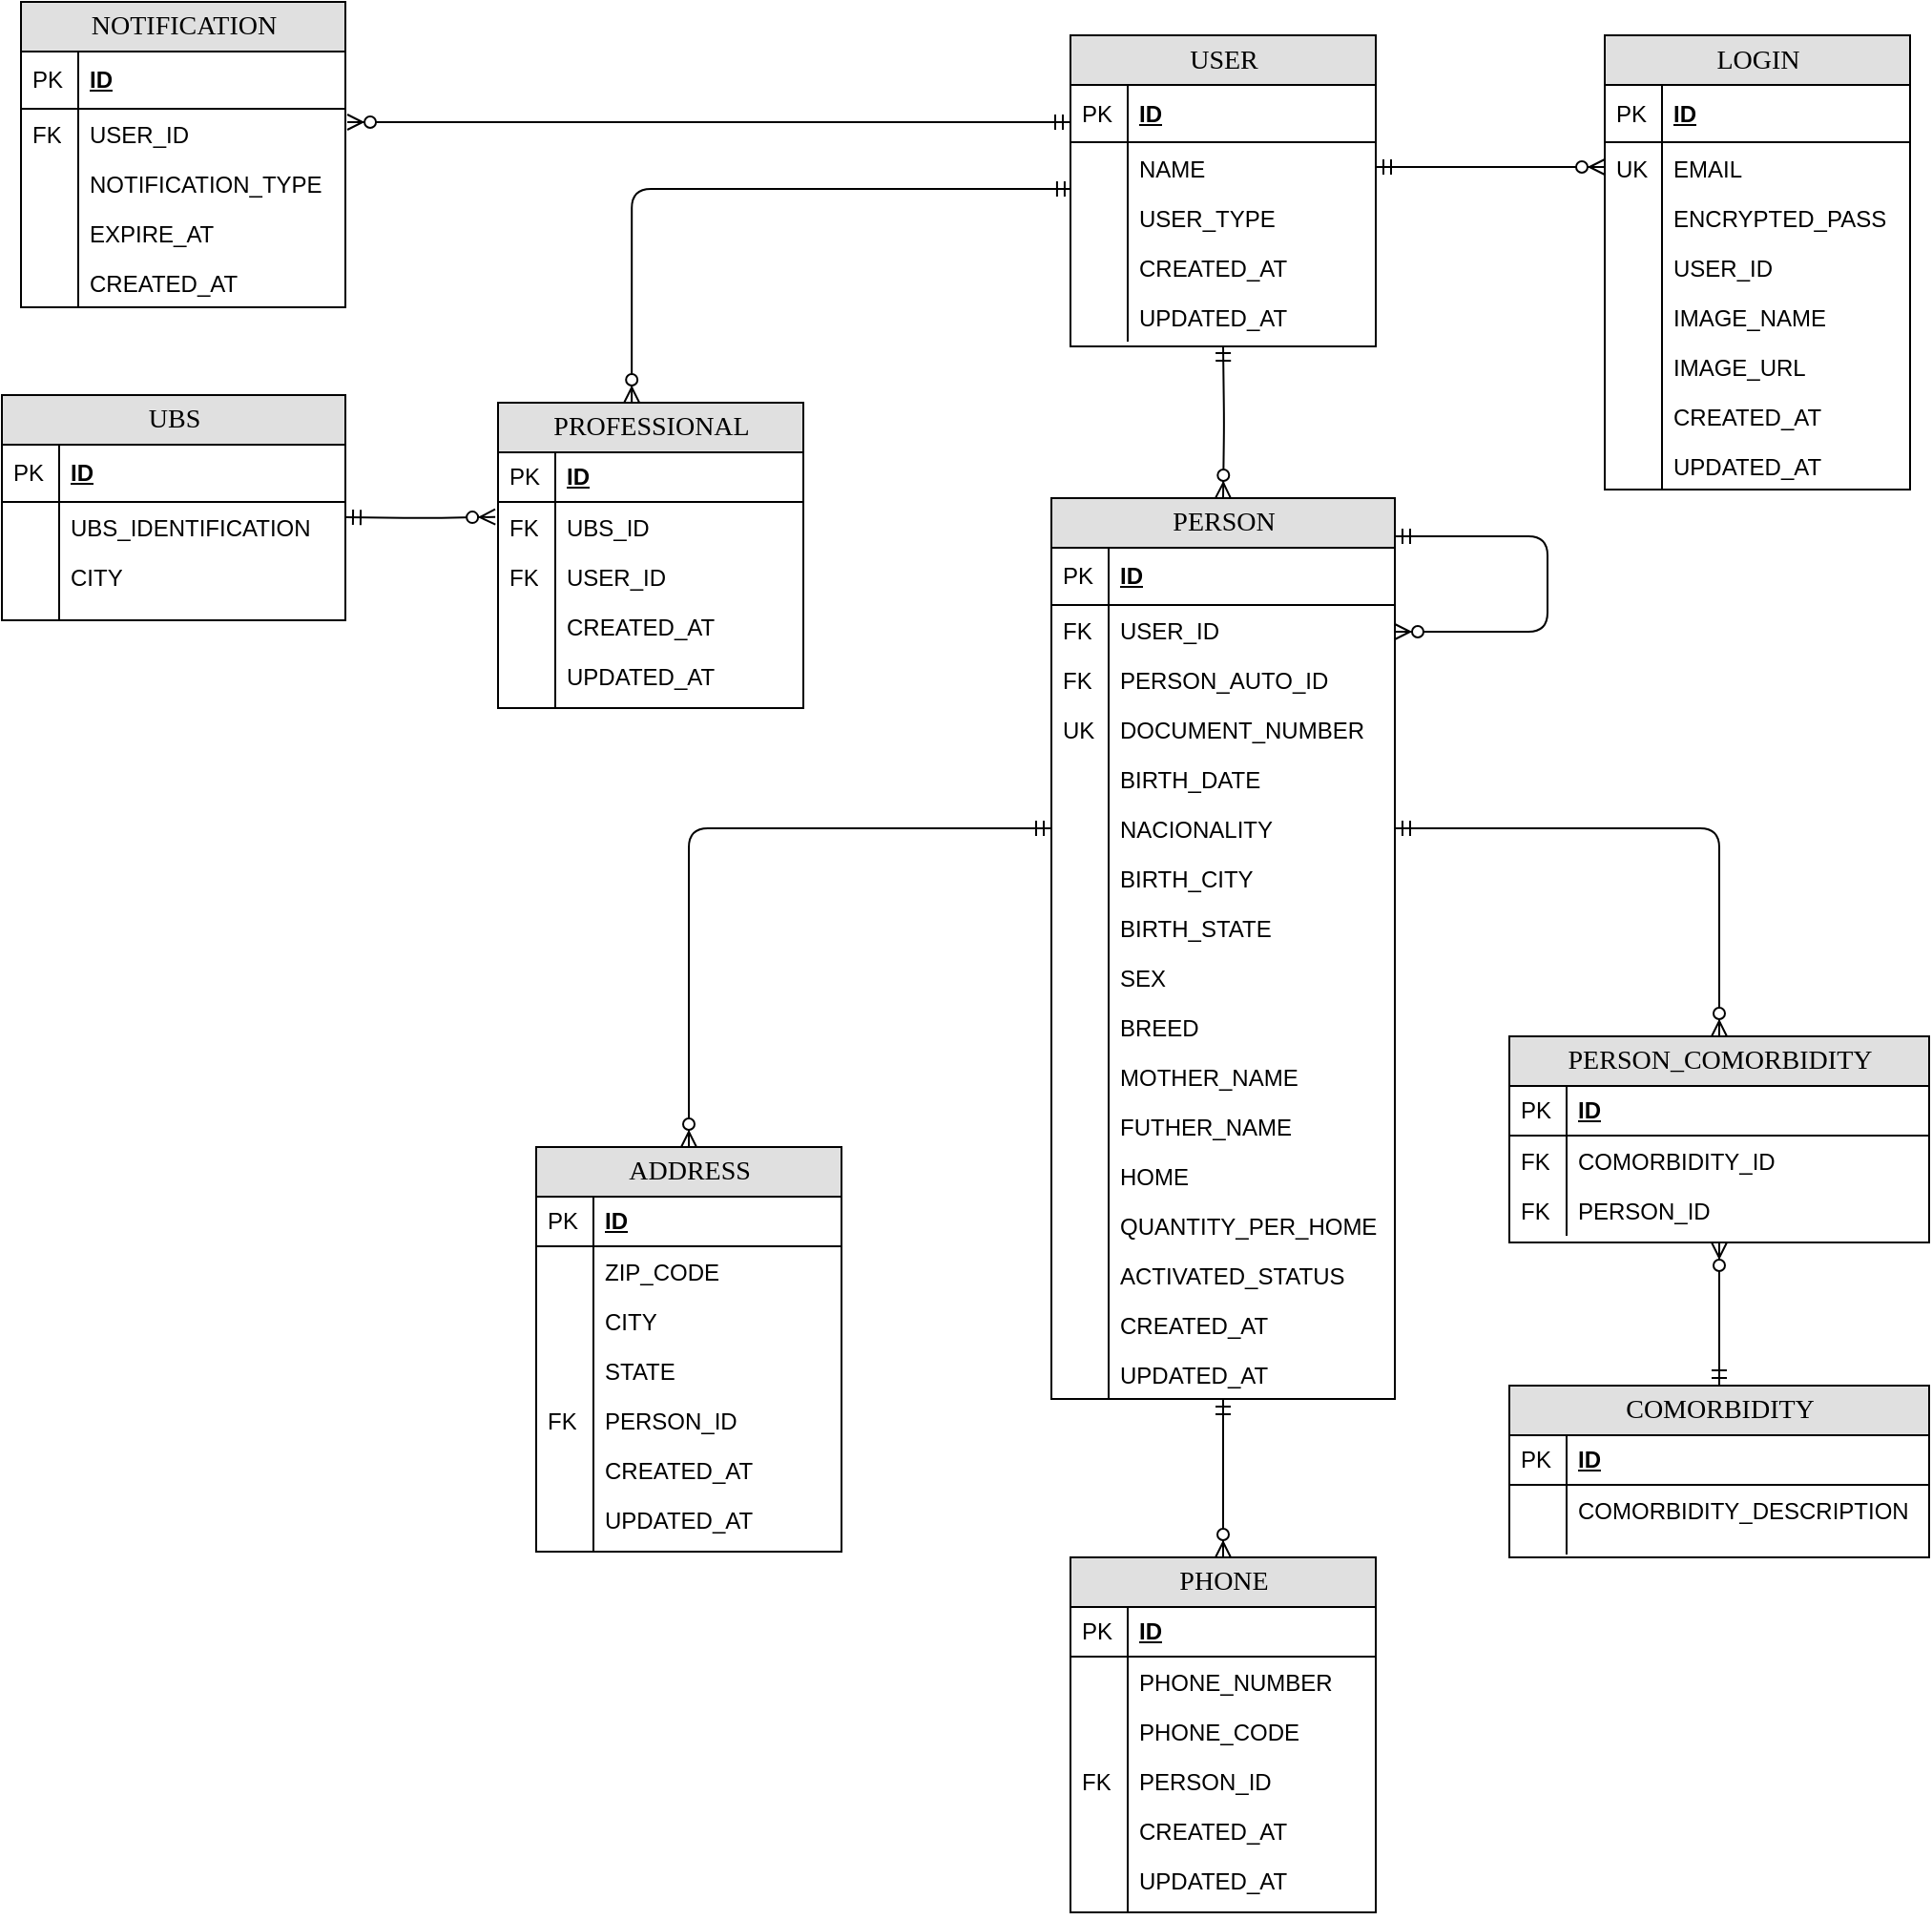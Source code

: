 <mxfile version="13.8.6" type="device"><diagram name="Page-1" id="e56a1550-8fbb-45ad-956c-1786394a9013"><mxGraphModel dx="1447" dy="825" grid="1" gridSize="10" guides="1" tooltips="1" connect="1" arrows="1" fold="1" page="1" pageScale="1" pageWidth="1100" pageHeight="850" background="#ffffff" math="0" shadow="0"><root><mxCell id="0"/><mxCell id="1" parent="0"/><mxCell id="2e49270ec7c68f3f-19" value="PROFESSIONAL" style="swimlane;html=1;fontStyle=0;childLayout=stackLayout;horizontal=1;startSize=26;fillColor=#e0e0e0;horizontalStack=0;resizeParent=1;resizeLast=0;collapsible=1;marginBottom=0;swimlaneFillColor=#ffffff;align=center;rounded=0;shadow=0;comic=0;labelBackgroundColor=none;strokeWidth=1;fontFamily=Verdana;fontSize=14" parent="1" vertex="1"><mxGeometry x="290" y="360" width="160" height="160" as="geometry"><mxRectangle x="290" y="360" width="140" height="26" as="alternateBounds"/></mxGeometry></mxCell><mxCell id="2e49270ec7c68f3f-20" value="ID" style="shape=partialRectangle;top=0;left=0;right=0;bottom=1;html=1;align=left;verticalAlign=middle;fillColor=none;spacingLeft=34;spacingRight=4;whiteSpace=wrap;overflow=hidden;rotatable=0;points=[[0,0.5],[1,0.5]];portConstraint=eastwest;dropTarget=0;fontStyle=5;" parent="2e49270ec7c68f3f-19" vertex="1"><mxGeometry y="26" width="160" height="26" as="geometry"/></mxCell><mxCell id="2e49270ec7c68f3f-21" value="PK" style="shape=partialRectangle;top=0;left=0;bottom=0;html=1;fillColor=none;align=left;verticalAlign=middle;spacingLeft=4;spacingRight=4;whiteSpace=wrap;overflow=hidden;rotatable=0;points=[];portConstraint=eastwest;part=1;" parent="2e49270ec7c68f3f-20" vertex="1" connectable="0"><mxGeometry width="30" height="26" as="geometry"/></mxCell><mxCell id="MSawZMaYz2n1EIuN0tNE-8" value="UBS_ID" style="shape=partialRectangle;top=0;left=0;right=0;bottom=0;html=1;align=left;verticalAlign=top;fillColor=none;spacingLeft=34;spacingRight=4;whiteSpace=wrap;overflow=hidden;rotatable=0;points=[[0,0.5],[1,0.5]];portConstraint=eastwest;dropTarget=0;" parent="2e49270ec7c68f3f-19" vertex="1"><mxGeometry y="52" width="160" height="26" as="geometry"/></mxCell><mxCell id="MSawZMaYz2n1EIuN0tNE-9" value="FK" style="shape=partialRectangle;top=0;left=0;bottom=0;html=1;fillColor=none;align=left;verticalAlign=top;spacingLeft=4;spacingRight=4;whiteSpace=wrap;overflow=hidden;rotatable=0;points=[];portConstraint=eastwest;part=1;" parent="MSawZMaYz2n1EIuN0tNE-8" vertex="1" connectable="0"><mxGeometry width="30" height="26" as="geometry"/></mxCell><mxCell id="2e49270ec7c68f3f-22" value="USER_ID" style="shape=partialRectangle;top=0;left=0;right=0;bottom=0;html=1;align=left;verticalAlign=top;fillColor=none;spacingLeft=34;spacingRight=4;whiteSpace=wrap;overflow=hidden;rotatable=0;points=[[0,0.5],[1,0.5]];portConstraint=eastwest;dropTarget=0;" parent="2e49270ec7c68f3f-19" vertex="1"><mxGeometry y="78" width="160" height="26" as="geometry"/></mxCell><mxCell id="2e49270ec7c68f3f-23" value="FK" style="shape=partialRectangle;top=0;left=0;bottom=0;html=1;fillColor=none;align=left;verticalAlign=top;spacingLeft=4;spacingRight=4;whiteSpace=wrap;overflow=hidden;rotatable=0;points=[];portConstraint=eastwest;part=1;" parent="2e49270ec7c68f3f-22" vertex="1" connectable="0"><mxGeometry width="30" height="26" as="geometry"/></mxCell><mxCell id="dJWVz6h70ZoYhzrQXowc-44" value="CREATED_AT" style="shape=partialRectangle;top=0;left=0;right=0;bottom=0;html=1;align=left;verticalAlign=top;fillColor=none;spacingLeft=34;spacingRight=4;whiteSpace=wrap;overflow=hidden;rotatable=0;points=[[0,0.5],[1,0.5]];portConstraint=eastwest;dropTarget=0;" parent="2e49270ec7c68f3f-19" vertex="1"><mxGeometry y="104" width="160" height="26" as="geometry"/></mxCell><mxCell id="dJWVz6h70ZoYhzrQXowc-45" value="" style="shape=partialRectangle;top=0;left=0;bottom=0;html=1;fillColor=none;align=left;verticalAlign=top;spacingLeft=4;spacingRight=4;whiteSpace=wrap;overflow=hidden;rotatable=0;points=[];portConstraint=eastwest;part=1;" parent="dJWVz6h70ZoYhzrQXowc-44" vertex="1" connectable="0"><mxGeometry width="30" height="26" as="geometry"/></mxCell><mxCell id="dJWVz6h70ZoYhzrQXowc-52" value="UPDATED_AT" style="shape=partialRectangle;top=0;left=0;right=0;bottom=0;html=1;align=left;verticalAlign=top;fillColor=none;spacingLeft=34;spacingRight=4;whiteSpace=wrap;overflow=hidden;rotatable=0;points=[[0,0.5],[1,0.5]];portConstraint=eastwest;dropTarget=0;" parent="2e49270ec7c68f3f-19" vertex="1"><mxGeometry y="130" width="160" height="30" as="geometry"/></mxCell><mxCell id="dJWVz6h70ZoYhzrQXowc-53" value="" style="shape=partialRectangle;top=0;left=0;bottom=0;html=1;fillColor=none;align=left;verticalAlign=top;spacingLeft=4;spacingRight=4;whiteSpace=wrap;overflow=hidden;rotatable=0;points=[];portConstraint=eastwest;part=1;" parent="dJWVz6h70ZoYhzrQXowc-52" vertex="1" connectable="0"><mxGeometry width="30" height="30.0" as="geometry"/></mxCell><mxCell id="2e49270ec7c68f3f-30" value="PERSON" style="swimlane;html=1;fontStyle=0;childLayout=stackLayout;horizontal=1;startSize=26;fillColor=#e0e0e0;horizontalStack=0;resizeParent=1;resizeLast=0;collapsible=1;marginBottom=0;swimlaneFillColor=#ffffff;align=center;rounded=0;shadow=0;comic=0;labelBackgroundColor=none;strokeWidth=1;fontFamily=Verdana;fontSize=14" parent="1" vertex="1"><mxGeometry x="580" y="410" width="180" height="472" as="geometry"/></mxCell><mxCell id="2e49270ec7c68f3f-31" value="ID" style="shape=partialRectangle;top=0;left=0;right=0;bottom=1;html=1;align=left;verticalAlign=middle;fillColor=none;spacingLeft=34;spacingRight=4;whiteSpace=wrap;overflow=hidden;rotatable=0;points=[[0,0.5],[1,0.5]];portConstraint=eastwest;dropTarget=0;fontStyle=5;" parent="2e49270ec7c68f3f-30" vertex="1"><mxGeometry y="26" width="180" height="30" as="geometry"/></mxCell><mxCell id="2e49270ec7c68f3f-32" value="PK" style="shape=partialRectangle;top=0;left=0;bottom=0;html=1;fillColor=none;align=left;verticalAlign=middle;spacingLeft=4;spacingRight=4;whiteSpace=wrap;overflow=hidden;rotatable=0;points=[];portConstraint=eastwest;part=1;" parent="2e49270ec7c68f3f-31" vertex="1" connectable="0"><mxGeometry width="30" height="30" as="geometry"/></mxCell><mxCell id="2e49270ec7c68f3f-33" value="USER_ID" style="shape=partialRectangle;top=0;left=0;right=0;bottom=0;html=1;align=left;verticalAlign=top;fillColor=none;spacingLeft=34;spacingRight=4;whiteSpace=wrap;overflow=hidden;rotatable=0;points=[[0,0.5],[1,0.5]];portConstraint=eastwest;dropTarget=0;" parent="2e49270ec7c68f3f-30" vertex="1"><mxGeometry y="56" width="180" height="26" as="geometry"/></mxCell><mxCell id="2e49270ec7c68f3f-34" value="FK" style="shape=partialRectangle;top=0;left=0;bottom=0;html=1;fillColor=none;align=left;verticalAlign=top;spacingLeft=4;spacingRight=4;whiteSpace=wrap;overflow=hidden;rotatable=0;points=[];portConstraint=eastwest;part=1;" parent="2e49270ec7c68f3f-33" vertex="1" connectable="0"><mxGeometry width="30" height="26" as="geometry"/></mxCell><mxCell id="dJWVz6h70ZoYhzrQXowc-6" value="PERSON_AUTO_ID" style="shape=partialRectangle;top=0;left=0;right=0;bottom=0;html=1;align=left;verticalAlign=top;fillColor=none;spacingLeft=34;spacingRight=4;whiteSpace=wrap;overflow=hidden;rotatable=0;points=[[0,0.5],[1,0.5]];portConstraint=eastwest;dropTarget=0;" parent="2e49270ec7c68f3f-30" vertex="1"><mxGeometry y="82" width="180" height="26" as="geometry"/></mxCell><mxCell id="dJWVz6h70ZoYhzrQXowc-7" value="FK" style="shape=partialRectangle;top=0;left=0;bottom=0;html=1;fillColor=none;align=left;verticalAlign=top;spacingLeft=4;spacingRight=4;whiteSpace=wrap;overflow=hidden;rotatable=0;points=[];portConstraint=eastwest;part=1;" parent="dJWVz6h70ZoYhzrQXowc-6" vertex="1" connectable="0"><mxGeometry width="30" height="26" as="geometry"/></mxCell><mxCell id="2e49270ec7c68f3f-35" value="DOCUMENT_NUMBER" style="shape=partialRectangle;top=0;left=0;right=0;bottom=0;html=1;align=left;verticalAlign=top;fillColor=none;spacingLeft=34;spacingRight=4;whiteSpace=wrap;overflow=hidden;rotatable=0;points=[[0,0.5],[1,0.5]];portConstraint=eastwest;dropTarget=0;" parent="2e49270ec7c68f3f-30" vertex="1"><mxGeometry y="108" width="180" height="26" as="geometry"/></mxCell><mxCell id="2e49270ec7c68f3f-36" value="UK" style="shape=partialRectangle;top=0;left=0;bottom=0;html=1;fillColor=none;align=left;verticalAlign=top;spacingLeft=4;spacingRight=4;whiteSpace=wrap;overflow=hidden;rotatable=0;points=[];portConstraint=eastwest;part=1;" parent="2e49270ec7c68f3f-35" vertex="1" connectable="0"><mxGeometry width="30" height="26" as="geometry"/></mxCell><mxCell id="2e49270ec7c68f3f-37" value="BIRTH_DATE" style="shape=partialRectangle;top=0;left=0;right=0;bottom=0;html=1;align=left;verticalAlign=top;fillColor=none;spacingLeft=34;spacingRight=4;whiteSpace=wrap;overflow=hidden;rotatable=0;points=[[0,0.5],[1,0.5]];portConstraint=eastwest;dropTarget=0;" parent="2e49270ec7c68f3f-30" vertex="1"><mxGeometry y="134" width="180" height="26" as="geometry"/></mxCell><mxCell id="2e49270ec7c68f3f-38" value="" style="shape=partialRectangle;top=0;left=0;bottom=0;html=1;fillColor=none;align=left;verticalAlign=top;spacingLeft=4;spacingRight=4;whiteSpace=wrap;overflow=hidden;rotatable=0;points=[];portConstraint=eastwest;part=1;" parent="2e49270ec7c68f3f-37" vertex="1" connectable="0"><mxGeometry width="30" height="26" as="geometry"/></mxCell><mxCell id="MSawZMaYz2n1EIuN0tNE-45" value="NACIONALITY" style="shape=partialRectangle;top=0;left=0;right=0;bottom=0;html=1;align=left;verticalAlign=top;fillColor=none;spacingLeft=34;spacingRight=4;whiteSpace=wrap;overflow=hidden;rotatable=0;points=[[0,0.5],[1,0.5]];portConstraint=eastwest;dropTarget=0;" parent="2e49270ec7c68f3f-30" vertex="1"><mxGeometry y="160" width="180" height="26" as="geometry"/></mxCell><mxCell id="MSawZMaYz2n1EIuN0tNE-46" value="" style="shape=partialRectangle;top=0;left=0;bottom=0;html=1;fillColor=none;align=left;verticalAlign=top;spacingLeft=4;spacingRight=4;whiteSpace=wrap;overflow=hidden;rotatable=0;points=[];portConstraint=eastwest;part=1;" parent="MSawZMaYz2n1EIuN0tNE-45" vertex="1" connectable="0"><mxGeometry width="30" height="26" as="geometry"/></mxCell><mxCell id="MSawZMaYz2n1EIuN0tNE-47" value="BIRTH_CITY" style="shape=partialRectangle;top=0;left=0;right=0;bottom=0;html=1;align=left;verticalAlign=top;fillColor=none;spacingLeft=34;spacingRight=4;whiteSpace=wrap;overflow=hidden;rotatable=0;points=[[0,0.5],[1,0.5]];portConstraint=eastwest;dropTarget=0;" parent="2e49270ec7c68f3f-30" vertex="1"><mxGeometry y="186" width="180" height="26" as="geometry"/></mxCell><mxCell id="MSawZMaYz2n1EIuN0tNE-48" value="" style="shape=partialRectangle;top=0;left=0;bottom=0;html=1;fillColor=none;align=left;verticalAlign=top;spacingLeft=4;spacingRight=4;whiteSpace=wrap;overflow=hidden;rotatable=0;points=[];portConstraint=eastwest;part=1;" parent="MSawZMaYz2n1EIuN0tNE-47" vertex="1" connectable="0"><mxGeometry width="30" height="26" as="geometry"/></mxCell><mxCell id="MSawZMaYz2n1EIuN0tNE-49" value="BIRTH_STATE" style="shape=partialRectangle;top=0;left=0;right=0;bottom=0;html=1;align=left;verticalAlign=top;fillColor=none;spacingLeft=34;spacingRight=4;whiteSpace=wrap;overflow=hidden;rotatable=0;points=[[0,0.5],[1,0.5]];portConstraint=eastwest;dropTarget=0;" parent="2e49270ec7c68f3f-30" vertex="1"><mxGeometry y="212" width="180" height="26" as="geometry"/></mxCell><mxCell id="MSawZMaYz2n1EIuN0tNE-50" value="" style="shape=partialRectangle;top=0;left=0;bottom=0;html=1;fillColor=none;align=left;verticalAlign=top;spacingLeft=4;spacingRight=4;whiteSpace=wrap;overflow=hidden;rotatable=0;points=[];portConstraint=eastwest;part=1;" parent="MSawZMaYz2n1EIuN0tNE-49" vertex="1" connectable="0"><mxGeometry width="30" height="26" as="geometry"/></mxCell><mxCell id="MSawZMaYz2n1EIuN0tNE-51" value="SEX" style="shape=partialRectangle;top=0;left=0;right=0;bottom=0;html=1;align=left;verticalAlign=top;fillColor=none;spacingLeft=34;spacingRight=4;whiteSpace=wrap;overflow=hidden;rotatable=0;points=[[0,0.5],[1,0.5]];portConstraint=eastwest;dropTarget=0;" parent="2e49270ec7c68f3f-30" vertex="1"><mxGeometry y="238" width="180" height="26" as="geometry"/></mxCell><mxCell id="MSawZMaYz2n1EIuN0tNE-52" value="" style="shape=partialRectangle;top=0;left=0;bottom=0;html=1;fillColor=none;align=left;verticalAlign=top;spacingLeft=4;spacingRight=4;whiteSpace=wrap;overflow=hidden;rotatable=0;points=[];portConstraint=eastwest;part=1;" parent="MSawZMaYz2n1EIuN0tNE-51" vertex="1" connectable="0"><mxGeometry width="30" height="26" as="geometry"/></mxCell><mxCell id="MSawZMaYz2n1EIuN0tNE-53" value="BREED" style="shape=partialRectangle;top=0;left=0;right=0;bottom=0;html=1;align=left;verticalAlign=top;fillColor=none;spacingLeft=34;spacingRight=4;whiteSpace=wrap;overflow=hidden;rotatable=0;points=[[0,0.5],[1,0.5]];portConstraint=eastwest;dropTarget=0;" parent="2e49270ec7c68f3f-30" vertex="1"><mxGeometry y="264" width="180" height="26" as="geometry"/></mxCell><mxCell id="MSawZMaYz2n1EIuN0tNE-54" value="" style="shape=partialRectangle;top=0;left=0;bottom=0;html=1;fillColor=none;align=left;verticalAlign=top;spacingLeft=4;spacingRight=4;whiteSpace=wrap;overflow=hidden;rotatable=0;points=[];portConstraint=eastwest;part=1;" parent="MSawZMaYz2n1EIuN0tNE-53" vertex="1" connectable="0"><mxGeometry width="30" height="26" as="geometry"/></mxCell><mxCell id="MSawZMaYz2n1EIuN0tNE-57" value="MOTHER_NAME" style="shape=partialRectangle;top=0;left=0;right=0;bottom=0;html=1;align=left;verticalAlign=top;fillColor=none;spacingLeft=34;spacingRight=4;whiteSpace=wrap;overflow=hidden;rotatable=0;points=[[0,0.5],[1,0.5]];portConstraint=eastwest;dropTarget=0;" parent="2e49270ec7c68f3f-30" vertex="1"><mxGeometry y="290" width="180" height="26" as="geometry"/></mxCell><mxCell id="MSawZMaYz2n1EIuN0tNE-58" value="" style="shape=partialRectangle;top=0;left=0;bottom=0;html=1;fillColor=none;align=left;verticalAlign=top;spacingLeft=4;spacingRight=4;whiteSpace=wrap;overflow=hidden;rotatable=0;points=[];portConstraint=eastwest;part=1;" parent="MSawZMaYz2n1EIuN0tNE-57" vertex="1" connectable="0"><mxGeometry width="30" height="26" as="geometry"/></mxCell><mxCell id="MSawZMaYz2n1EIuN0tNE-55" value="FUTHER_NAME" style="shape=partialRectangle;top=0;left=0;right=0;bottom=0;html=1;align=left;verticalAlign=top;fillColor=none;spacingLeft=34;spacingRight=4;whiteSpace=wrap;overflow=hidden;rotatable=0;points=[[0,0.5],[1,0.5]];portConstraint=eastwest;dropTarget=0;" parent="2e49270ec7c68f3f-30" vertex="1"><mxGeometry y="316" width="180" height="26" as="geometry"/></mxCell><mxCell id="MSawZMaYz2n1EIuN0tNE-56" value="" style="shape=partialRectangle;top=0;left=0;bottom=0;html=1;fillColor=none;align=left;verticalAlign=top;spacingLeft=4;spacingRight=4;whiteSpace=wrap;overflow=hidden;rotatable=0;points=[];portConstraint=eastwest;part=1;" parent="MSawZMaYz2n1EIuN0tNE-55" vertex="1" connectable="0"><mxGeometry width="30" height="26" as="geometry"/></mxCell><mxCell id="MSawZMaYz2n1EIuN0tNE-61" value="HOME" style="shape=partialRectangle;top=0;left=0;right=0;bottom=0;html=1;align=left;verticalAlign=top;fillColor=none;spacingLeft=34;spacingRight=4;whiteSpace=wrap;overflow=hidden;rotatable=0;points=[[0,0.5],[1,0.5]];portConstraint=eastwest;dropTarget=0;" parent="2e49270ec7c68f3f-30" vertex="1"><mxGeometry y="342" width="180" height="26" as="geometry"/></mxCell><mxCell id="MSawZMaYz2n1EIuN0tNE-62" value="" style="shape=partialRectangle;top=0;left=0;bottom=0;html=1;fillColor=none;align=left;verticalAlign=top;spacingLeft=4;spacingRight=4;whiteSpace=wrap;overflow=hidden;rotatable=0;points=[];portConstraint=eastwest;part=1;" parent="MSawZMaYz2n1EIuN0tNE-61" vertex="1" connectable="0"><mxGeometry width="30" height="26" as="geometry"/></mxCell><mxCell id="MSawZMaYz2n1EIuN0tNE-65" value="QUANTITY_PER_HOME" style="shape=partialRectangle;top=0;left=0;right=0;bottom=0;html=1;align=left;verticalAlign=top;fillColor=none;spacingLeft=34;spacingRight=4;whiteSpace=wrap;overflow=hidden;rotatable=0;points=[[0,0.5],[1,0.5]];portConstraint=eastwest;dropTarget=0;" parent="2e49270ec7c68f3f-30" vertex="1"><mxGeometry y="368" width="180" height="26" as="geometry"/></mxCell><mxCell id="MSawZMaYz2n1EIuN0tNE-66" value="" style="shape=partialRectangle;top=0;left=0;bottom=0;html=1;fillColor=none;align=left;verticalAlign=top;spacingLeft=4;spacingRight=4;whiteSpace=wrap;overflow=hidden;rotatable=0;points=[];portConstraint=eastwest;part=1;" parent="MSawZMaYz2n1EIuN0tNE-65" vertex="1" connectable="0"><mxGeometry width="30" height="26" as="geometry"/></mxCell><mxCell id="dJWVz6h70ZoYhzrQXowc-1" value="ACTIVATED_STATUS" style="shape=partialRectangle;top=0;left=0;right=0;bottom=0;html=1;align=left;verticalAlign=top;fillColor=none;spacingLeft=34;spacingRight=4;whiteSpace=wrap;overflow=hidden;rotatable=0;points=[[0,0.5],[1,0.5]];portConstraint=eastwest;dropTarget=0;" parent="2e49270ec7c68f3f-30" vertex="1"><mxGeometry y="394" width="180" height="26" as="geometry"/></mxCell><mxCell id="dJWVz6h70ZoYhzrQXowc-2" value="" style="shape=partialRectangle;top=0;left=0;bottom=0;html=1;fillColor=none;align=left;verticalAlign=top;spacingLeft=4;spacingRight=4;whiteSpace=wrap;overflow=hidden;rotatable=0;points=[];portConstraint=eastwest;part=1;" parent="dJWVz6h70ZoYhzrQXowc-1" vertex="1" connectable="0"><mxGeometry width="30" height="26" as="geometry"/></mxCell><mxCell id="dJWVz6h70ZoYhzrQXowc-42" value="CREATED_AT" style="shape=partialRectangle;top=0;left=0;right=0;bottom=0;html=1;align=left;verticalAlign=top;fillColor=none;spacingLeft=34;spacingRight=4;whiteSpace=wrap;overflow=hidden;rotatable=0;points=[[0,0.5],[1,0.5]];portConstraint=eastwest;dropTarget=0;" parent="2e49270ec7c68f3f-30" vertex="1"><mxGeometry y="420" width="180" height="26" as="geometry"/></mxCell><mxCell id="dJWVz6h70ZoYhzrQXowc-43" value="" style="shape=partialRectangle;top=0;left=0;bottom=0;html=1;fillColor=none;align=left;verticalAlign=top;spacingLeft=4;spacingRight=4;whiteSpace=wrap;overflow=hidden;rotatable=0;points=[];portConstraint=eastwest;part=1;" parent="dJWVz6h70ZoYhzrQXowc-42" vertex="1" connectable="0"><mxGeometry width="30" height="26" as="geometry"/></mxCell><mxCell id="dJWVz6h70ZoYhzrQXowc-50" value="UPDATED_AT" style="shape=partialRectangle;top=0;left=0;right=0;bottom=0;html=1;align=left;verticalAlign=top;fillColor=none;spacingLeft=34;spacingRight=4;whiteSpace=wrap;overflow=hidden;rotatable=0;points=[[0,0.5],[1,0.5]];portConstraint=eastwest;dropTarget=0;" parent="2e49270ec7c68f3f-30" vertex="1"><mxGeometry y="446" width="180" height="26" as="geometry"/></mxCell><mxCell id="dJWVz6h70ZoYhzrQXowc-51" value="" style="shape=partialRectangle;top=0;left=0;bottom=0;html=1;fillColor=none;align=left;verticalAlign=top;spacingLeft=4;spacingRight=4;whiteSpace=wrap;overflow=hidden;rotatable=0;points=[];portConstraint=eastwest;part=1;" parent="dJWVz6h70ZoYhzrQXowc-50" vertex="1" connectable="0"><mxGeometry width="30" height="26" as="geometry"/></mxCell><mxCell id="2e49270ec7c68f3f-58" value="" style="edgeStyle=orthogonalEdgeStyle;html=1;endArrow=ERzeroToMany;startArrow=ERmandOne;labelBackgroundColor=none;fontFamily=Verdana;fontSize=14;" parent="1" target="2e49270ec7c68f3f-30" edge="1"><mxGeometry width="100" height="100" relative="1" as="geometry"><mxPoint x="670" y="330" as="sourcePoint"/><mxPoint x="830" y="380" as="targetPoint"/><Array as="points"/></mxGeometry></mxCell><mxCell id="2e49270ec7c68f3f-80" value="UBS" style="swimlane;html=1;fontStyle=0;childLayout=stackLayout;horizontal=1;startSize=26;fillColor=#e0e0e0;horizontalStack=0;resizeParent=1;resizeLast=0;collapsible=1;marginBottom=0;swimlaneFillColor=#ffffff;align=center;rounded=0;shadow=0;comic=0;labelBackgroundColor=none;strokeWidth=1;fontFamily=Verdana;fontSize=14" parent="1" vertex="1"><mxGeometry x="30" y="356" width="180" height="118" as="geometry"/></mxCell><mxCell id="2e49270ec7c68f3f-81" value="ID" style="shape=partialRectangle;top=0;left=0;right=0;bottom=1;html=1;align=left;verticalAlign=middle;fillColor=none;spacingLeft=34;spacingRight=4;whiteSpace=wrap;overflow=hidden;rotatable=0;points=[[0,0.5],[1,0.5]];portConstraint=eastwest;dropTarget=0;fontStyle=5;" parent="2e49270ec7c68f3f-80" vertex="1"><mxGeometry y="26" width="180" height="30" as="geometry"/></mxCell><mxCell id="2e49270ec7c68f3f-82" value="PK" style="shape=partialRectangle;top=0;left=0;bottom=0;html=1;fillColor=none;align=left;verticalAlign=middle;spacingLeft=4;spacingRight=4;whiteSpace=wrap;overflow=hidden;rotatable=0;points=[];portConstraint=eastwest;part=1;" parent="2e49270ec7c68f3f-81" vertex="1" connectable="0"><mxGeometry width="30" height="30" as="geometry"/></mxCell><mxCell id="2e49270ec7c68f3f-87" value="UBS_IDENTIFICATION" style="shape=partialRectangle;top=0;left=0;right=0;bottom=0;html=1;align=left;verticalAlign=top;fillColor=none;spacingLeft=34;spacingRight=4;whiteSpace=wrap;overflow=hidden;rotatable=0;points=[[0,0.5],[1,0.5]];portConstraint=eastwest;dropTarget=0;" parent="2e49270ec7c68f3f-80" vertex="1"><mxGeometry y="56" width="180" height="26" as="geometry"/></mxCell><mxCell id="2e49270ec7c68f3f-88" value="" style="shape=partialRectangle;top=0;left=0;bottom=0;html=1;fillColor=none;align=left;verticalAlign=top;spacingLeft=4;spacingRight=4;whiteSpace=wrap;overflow=hidden;rotatable=0;points=[];portConstraint=eastwest;part=1;" parent="2e49270ec7c68f3f-87" vertex="1" connectable="0"><mxGeometry width="30" height="26" as="geometry"/></mxCell><mxCell id="MSawZMaYz2n1EIuN0tNE-5" value="CITY" style="shape=partialRectangle;top=0;left=0;right=0;bottom=0;html=1;align=left;verticalAlign=top;fillColor=none;spacingLeft=34;spacingRight=4;whiteSpace=wrap;overflow=hidden;rotatable=0;points=[[0,0.5],[1,0.5]];portConstraint=eastwest;dropTarget=0;" parent="2e49270ec7c68f3f-80" vertex="1"><mxGeometry y="82" width="180" height="26" as="geometry"/></mxCell><mxCell id="MSawZMaYz2n1EIuN0tNE-6" value="" style="shape=partialRectangle;top=0;left=0;bottom=0;html=1;fillColor=none;align=left;verticalAlign=top;spacingLeft=4;spacingRight=4;whiteSpace=wrap;overflow=hidden;rotatable=0;points=[];portConstraint=eastwest;part=1;" parent="MSawZMaYz2n1EIuN0tNE-5" vertex="1" connectable="0"><mxGeometry width="30" height="26" as="geometry"/></mxCell><mxCell id="2e49270ec7c68f3f-89" value="" style="shape=partialRectangle;top=0;left=0;right=0;bottom=0;html=1;align=left;verticalAlign=top;fillColor=none;spacingLeft=34;spacingRight=4;whiteSpace=wrap;overflow=hidden;rotatable=0;points=[[0,0.5],[1,0.5]];portConstraint=eastwest;dropTarget=0;" parent="2e49270ec7c68f3f-80" vertex="1"><mxGeometry y="108" width="180" height="10" as="geometry"/></mxCell><mxCell id="2e49270ec7c68f3f-90" value="" style="shape=partialRectangle;top=0;left=0;bottom=0;html=1;fillColor=none;align=left;verticalAlign=top;spacingLeft=4;spacingRight=4;whiteSpace=wrap;overflow=hidden;rotatable=0;points=[];portConstraint=eastwest;part=1;" parent="2e49270ec7c68f3f-89" vertex="1" connectable="0"><mxGeometry width="30" height="10" as="geometry"/></mxCell><mxCell id="MSawZMaYz2n1EIuN0tNE-19" value="ADDRESS" style="swimlane;html=1;fontStyle=0;childLayout=stackLayout;horizontal=1;startSize=26;fillColor=#e0e0e0;horizontalStack=0;resizeParent=1;resizeLast=0;collapsible=1;marginBottom=0;swimlaneFillColor=#ffffff;align=center;rounded=0;shadow=0;comic=0;labelBackgroundColor=none;strokeWidth=1;fontFamily=Verdana;fontSize=14" parent="1" vertex="1"><mxGeometry x="310" y="750" width="160" height="212" as="geometry"/></mxCell><mxCell id="MSawZMaYz2n1EIuN0tNE-20" value="ID" style="shape=partialRectangle;top=0;left=0;right=0;bottom=1;html=1;align=left;verticalAlign=middle;fillColor=none;spacingLeft=34;spacingRight=4;whiteSpace=wrap;overflow=hidden;rotatable=0;points=[[0,0.5],[1,0.5]];portConstraint=eastwest;dropTarget=0;fontStyle=5;" parent="MSawZMaYz2n1EIuN0tNE-19" vertex="1"><mxGeometry y="26" width="160" height="26" as="geometry"/></mxCell><mxCell id="MSawZMaYz2n1EIuN0tNE-21" value="PK" style="shape=partialRectangle;top=0;left=0;bottom=0;html=1;fillColor=none;align=left;verticalAlign=middle;spacingLeft=4;spacingRight=4;whiteSpace=wrap;overflow=hidden;rotatable=0;points=[];portConstraint=eastwest;part=1;" parent="MSawZMaYz2n1EIuN0tNE-20" vertex="1" connectable="0"><mxGeometry width="30" height="26" as="geometry"/></mxCell><mxCell id="MSawZMaYz2n1EIuN0tNE-22" value="ZIP_CODE" style="shape=partialRectangle;top=0;left=0;right=0;bottom=0;html=1;align=left;verticalAlign=top;fillColor=none;spacingLeft=34;spacingRight=4;whiteSpace=wrap;overflow=hidden;rotatable=0;points=[[0,0.5],[1,0.5]];portConstraint=eastwest;dropTarget=0;" parent="MSawZMaYz2n1EIuN0tNE-19" vertex="1"><mxGeometry y="52" width="160" height="26" as="geometry"/></mxCell><mxCell id="MSawZMaYz2n1EIuN0tNE-23" value="" style="shape=partialRectangle;top=0;left=0;bottom=0;html=1;fillColor=none;align=left;verticalAlign=top;spacingLeft=4;spacingRight=4;whiteSpace=wrap;overflow=hidden;rotatable=0;points=[];portConstraint=eastwest;part=1;" parent="MSawZMaYz2n1EIuN0tNE-22" vertex="1" connectable="0"><mxGeometry width="30" height="26" as="geometry"/></mxCell><mxCell id="MSawZMaYz2n1EIuN0tNE-24" value="CITY" style="shape=partialRectangle;top=0;left=0;right=0;bottom=0;html=1;align=left;verticalAlign=top;fillColor=none;spacingLeft=34;spacingRight=4;whiteSpace=wrap;overflow=hidden;rotatable=0;points=[[0,0.5],[1,0.5]];portConstraint=eastwest;dropTarget=0;" parent="MSawZMaYz2n1EIuN0tNE-19" vertex="1"><mxGeometry y="78" width="160" height="26" as="geometry"/></mxCell><mxCell id="MSawZMaYz2n1EIuN0tNE-25" value="" style="shape=partialRectangle;top=0;left=0;bottom=0;html=1;fillColor=none;align=left;verticalAlign=top;spacingLeft=4;spacingRight=4;whiteSpace=wrap;overflow=hidden;rotatable=0;points=[];portConstraint=eastwest;part=1;" parent="MSawZMaYz2n1EIuN0tNE-24" vertex="1" connectable="0"><mxGeometry width="30" height="26" as="geometry"/></mxCell><mxCell id="MSawZMaYz2n1EIuN0tNE-28" value="STATE" style="shape=partialRectangle;top=0;left=0;right=0;bottom=0;html=1;align=left;verticalAlign=top;fillColor=none;spacingLeft=34;spacingRight=4;whiteSpace=wrap;overflow=hidden;rotatable=0;points=[[0,0.5],[1,0.5]];portConstraint=eastwest;dropTarget=0;" parent="MSawZMaYz2n1EIuN0tNE-19" vertex="1"><mxGeometry y="104" width="160" height="26" as="geometry"/></mxCell><mxCell id="MSawZMaYz2n1EIuN0tNE-29" value="" style="shape=partialRectangle;top=0;left=0;bottom=0;html=1;fillColor=none;align=left;verticalAlign=top;spacingLeft=4;spacingRight=4;whiteSpace=wrap;overflow=hidden;rotatable=0;points=[];portConstraint=eastwest;part=1;" parent="MSawZMaYz2n1EIuN0tNE-28" vertex="1" connectable="0"><mxGeometry width="30" height="26" as="geometry"/></mxCell><mxCell id="MSawZMaYz2n1EIuN0tNE-32" value="PERSON_ID" style="shape=partialRectangle;top=0;left=0;right=0;bottom=0;html=1;align=left;verticalAlign=top;fillColor=none;spacingLeft=34;spacingRight=4;whiteSpace=wrap;overflow=hidden;rotatable=0;points=[[0,0.5],[1,0.5]];portConstraint=eastwest;dropTarget=0;" parent="MSawZMaYz2n1EIuN0tNE-19" vertex="1"><mxGeometry y="130" width="160" height="26" as="geometry"/></mxCell><mxCell id="MSawZMaYz2n1EIuN0tNE-33" value="FK" style="shape=partialRectangle;top=0;left=0;bottom=0;html=1;fillColor=none;align=left;verticalAlign=top;spacingLeft=4;spacingRight=4;whiteSpace=wrap;overflow=hidden;rotatable=0;points=[];portConstraint=eastwest;part=1;" parent="MSawZMaYz2n1EIuN0tNE-32" vertex="1" connectable="0"><mxGeometry width="30" height="26" as="geometry"/></mxCell><mxCell id="dJWVz6h70ZoYhzrQXowc-54" value="CREATED_AT" style="shape=partialRectangle;top=0;left=0;right=0;bottom=0;html=1;align=left;verticalAlign=top;fillColor=none;spacingLeft=34;spacingRight=4;whiteSpace=wrap;overflow=hidden;rotatable=0;points=[[0,0.5],[1,0.5]];portConstraint=eastwest;dropTarget=0;" parent="MSawZMaYz2n1EIuN0tNE-19" vertex="1"><mxGeometry y="156" width="160" height="26" as="geometry"/></mxCell><mxCell id="dJWVz6h70ZoYhzrQXowc-55" value="" style="shape=partialRectangle;top=0;left=0;bottom=0;html=1;fillColor=none;align=left;verticalAlign=top;spacingLeft=4;spacingRight=4;whiteSpace=wrap;overflow=hidden;rotatable=0;points=[];portConstraint=eastwest;part=1;" parent="dJWVz6h70ZoYhzrQXowc-54" vertex="1" connectable="0"><mxGeometry width="30" height="26" as="geometry"/></mxCell><mxCell id="dJWVz6h70ZoYhzrQXowc-56" value="UPDATED_AT" style="shape=partialRectangle;top=0;left=0;right=0;bottom=0;html=1;align=left;verticalAlign=top;fillColor=none;spacingLeft=34;spacingRight=4;whiteSpace=wrap;overflow=hidden;rotatable=0;points=[[0,0.5],[1,0.5]];portConstraint=eastwest;dropTarget=0;" parent="MSawZMaYz2n1EIuN0tNE-19" vertex="1"><mxGeometry y="182" width="160" height="30" as="geometry"/></mxCell><mxCell id="dJWVz6h70ZoYhzrQXowc-57" value="" style="shape=partialRectangle;top=0;left=0;bottom=0;html=1;fillColor=none;align=left;verticalAlign=top;spacingLeft=4;spacingRight=4;whiteSpace=wrap;overflow=hidden;rotatable=0;points=[];portConstraint=eastwest;part=1;" parent="dJWVz6h70ZoYhzrQXowc-56" vertex="1" connectable="0"><mxGeometry width="30" height="30.0" as="geometry"/></mxCell><mxCell id="MSawZMaYz2n1EIuN0tNE-67" value="PERSON_COMORBIDITY" style="swimlane;html=1;fontStyle=0;childLayout=stackLayout;horizontal=1;startSize=26;fillColor=#e0e0e0;horizontalStack=0;resizeParent=1;resizeLast=0;collapsible=1;marginBottom=0;swimlaneFillColor=#ffffff;align=center;rounded=0;shadow=0;comic=0;labelBackgroundColor=none;strokeWidth=1;fontFamily=Verdana;fontSize=14" parent="1" vertex="1"><mxGeometry x="820" y="692" width="220" height="108" as="geometry"/></mxCell><mxCell id="MSawZMaYz2n1EIuN0tNE-68" value="ID" style="shape=partialRectangle;top=0;left=0;right=0;bottom=1;html=1;align=left;verticalAlign=middle;fillColor=none;spacingLeft=34;spacingRight=4;whiteSpace=wrap;overflow=hidden;rotatable=0;points=[[0,0.5],[1,0.5]];portConstraint=eastwest;dropTarget=0;fontStyle=5;" parent="MSawZMaYz2n1EIuN0tNE-67" vertex="1"><mxGeometry y="26" width="220" height="26" as="geometry"/></mxCell><mxCell id="MSawZMaYz2n1EIuN0tNE-69" value="PK" style="shape=partialRectangle;top=0;left=0;bottom=0;html=1;fillColor=none;align=left;verticalAlign=middle;spacingLeft=4;spacingRight=4;whiteSpace=wrap;overflow=hidden;rotatable=0;points=[];portConstraint=eastwest;part=1;" parent="MSawZMaYz2n1EIuN0tNE-68" vertex="1" connectable="0"><mxGeometry width="30" height="26" as="geometry"/></mxCell><mxCell id="MSawZMaYz2n1EIuN0tNE-70" value="COMORBIDITY_ID" style="shape=partialRectangle;top=0;left=0;right=0;bottom=0;html=1;align=left;verticalAlign=top;fillColor=none;spacingLeft=34;spacingRight=4;whiteSpace=wrap;overflow=hidden;rotatable=0;points=[[0,0.5],[1,0.5]];portConstraint=eastwest;dropTarget=0;" parent="MSawZMaYz2n1EIuN0tNE-67" vertex="1"><mxGeometry y="52" width="220" height="26" as="geometry"/></mxCell><mxCell id="MSawZMaYz2n1EIuN0tNE-71" value="FK" style="shape=partialRectangle;top=0;left=0;bottom=0;html=1;fillColor=none;align=left;verticalAlign=top;spacingLeft=4;spacingRight=4;whiteSpace=wrap;overflow=hidden;rotatable=0;points=[];portConstraint=eastwest;part=1;" parent="MSawZMaYz2n1EIuN0tNE-70" vertex="1" connectable="0"><mxGeometry width="30" height="26" as="geometry"/></mxCell><mxCell id="MSawZMaYz2n1EIuN0tNE-74" value="PERSON_ID" style="shape=partialRectangle;top=0;left=0;right=0;bottom=0;html=1;align=left;verticalAlign=top;fillColor=none;spacingLeft=34;spacingRight=4;whiteSpace=wrap;overflow=hidden;rotatable=0;points=[[0,0.5],[1,0.5]];portConstraint=eastwest;dropTarget=0;" parent="MSawZMaYz2n1EIuN0tNE-67" vertex="1"><mxGeometry y="78" width="220" height="26" as="geometry"/></mxCell><mxCell id="MSawZMaYz2n1EIuN0tNE-75" value="FK" style="shape=partialRectangle;top=0;left=0;bottom=0;html=1;fillColor=none;align=left;verticalAlign=top;spacingLeft=4;spacingRight=4;whiteSpace=wrap;overflow=hidden;rotatable=0;points=[];portConstraint=eastwest;part=1;" parent="MSawZMaYz2n1EIuN0tNE-74" vertex="1" connectable="0"><mxGeometry width="30" height="26" as="geometry"/></mxCell><mxCell id="MSawZMaYz2n1EIuN0tNE-80" value="" style="edgeStyle=orthogonalEdgeStyle;html=1;endArrow=ERzeroToMany;startArrow=ERmandOne;labelBackgroundColor=none;fontFamily=Verdana;fontSize=14;entryX=0.438;entryY=0;entryDx=0;entryDy=0;entryPerimeter=0;exitX=0.006;exitY=0.942;exitDx=0;exitDy=0;exitPerimeter=0;" parent="1" source="2e49270ec7c68f3f-11" target="2e49270ec7c68f3f-19" edge="1"><mxGeometry width="100" height="100" relative="1" as="geometry"><mxPoint x="580" y="248" as="sourcePoint"/><mxPoint x="280" y="260" as="targetPoint"/><Array as="points"><mxPoint x="360" y="248"/></Array></mxGeometry></mxCell><mxCell id="MSawZMaYz2n1EIuN0tNE-81" value="" style="edgeStyle=orthogonalEdgeStyle;html=1;endArrow=ERzeroToMany;startArrow=ERmandOne;labelBackgroundColor=none;fontFamily=Verdana;fontSize=14;exitX=1;exitY=0.5;exitDx=0;exitDy=0;entryX=0.5;entryY=0;entryDx=0;entryDy=0;" parent="1" source="MSawZMaYz2n1EIuN0tNE-45" target="MSawZMaYz2n1EIuN0tNE-67" edge="1"><mxGeometry width="100" height="100" relative="1" as="geometry"><mxPoint x="677.44" y="370.4" as="sourcePoint"/><mxPoint x="677.48" y="420.74" as="targetPoint"/><Array as="points"/></mxGeometry></mxCell><mxCell id="MSawZMaYz2n1EIuN0tNE-82" value="" style="edgeStyle=orthogonalEdgeStyle;html=1;endArrow=ERzeroToMany;startArrow=ERmandOne;labelBackgroundColor=none;fontFamily=Verdana;fontSize=14;exitX=0;exitY=0.5;exitDx=0;exitDy=0;entryX=0.5;entryY=0;entryDx=0;entryDy=0;" parent="1" source="MSawZMaYz2n1EIuN0tNE-45" target="MSawZMaYz2n1EIuN0tNE-19" edge="1"><mxGeometry width="100" height="100" relative="1" as="geometry"><mxPoint x="770.0" y="567" as="sourcePoint"/><mxPoint x="940" y="702" as="targetPoint"/><Array as="points"/></mxGeometry></mxCell><mxCell id="MSawZMaYz2n1EIuN0tNE-83" value="" style="edgeStyle=orthogonalEdgeStyle;html=1;endArrow=ERzeroToMany;startArrow=ERmandOne;labelBackgroundColor=none;fontFamily=Verdana;fontSize=14;entryX=0.5;entryY=1;entryDx=0;entryDy=0;exitX=0.5;exitY=0;exitDx=0;exitDy=0;" parent="1" source="MSawZMaYz2n1EIuN0tNE-34" target="MSawZMaYz2n1EIuN0tNE-67" edge="1"><mxGeometry width="100" height="100" relative="1" as="geometry"><mxPoint x="930" y="870" as="sourcePoint"/><mxPoint x="840" y="870" as="targetPoint"/><Array as="points"/></mxGeometry></mxCell><mxCell id="MSawZMaYz2n1EIuN0tNE-34" value="COMORBIDITY" style="swimlane;html=1;fontStyle=0;childLayout=stackLayout;horizontal=1;startSize=26;fillColor=#e0e0e0;horizontalStack=0;resizeParent=1;resizeLast=0;collapsible=1;marginBottom=0;swimlaneFillColor=#ffffff;align=center;rounded=0;shadow=0;comic=0;labelBackgroundColor=none;strokeWidth=1;fontFamily=Verdana;fontSize=14" parent="1" vertex="1"><mxGeometry x="820" y="875" width="220" height="90" as="geometry"/></mxCell><mxCell id="MSawZMaYz2n1EIuN0tNE-35" value="ID" style="shape=partialRectangle;top=0;left=0;right=0;bottom=1;html=1;align=left;verticalAlign=middle;fillColor=none;spacingLeft=34;spacingRight=4;whiteSpace=wrap;overflow=hidden;rotatable=0;points=[[0,0.5],[1,0.5]];portConstraint=eastwest;dropTarget=0;fontStyle=5;" parent="MSawZMaYz2n1EIuN0tNE-34" vertex="1"><mxGeometry y="26" width="220" height="26" as="geometry"/></mxCell><mxCell id="MSawZMaYz2n1EIuN0tNE-36" value="PK" style="shape=partialRectangle;top=0;left=0;bottom=0;html=1;fillColor=none;align=left;verticalAlign=middle;spacingLeft=4;spacingRight=4;whiteSpace=wrap;overflow=hidden;rotatable=0;points=[];portConstraint=eastwest;part=1;" parent="MSawZMaYz2n1EIuN0tNE-35" vertex="1" connectable="0"><mxGeometry width="30" height="26" as="geometry"/></mxCell><mxCell id="MSawZMaYz2n1EIuN0tNE-37" value="COMORBIDITY_DESCRIPTION" style="shape=partialRectangle;top=0;left=0;right=0;bottom=0;html=1;align=left;verticalAlign=top;fillColor=none;spacingLeft=34;spacingRight=4;whiteSpace=wrap;overflow=hidden;rotatable=0;points=[[0,0.5],[1,0.5]];portConstraint=eastwest;dropTarget=0;" parent="MSawZMaYz2n1EIuN0tNE-34" vertex="1"><mxGeometry y="52" width="220" height="26" as="geometry"/></mxCell><mxCell id="MSawZMaYz2n1EIuN0tNE-38" value="" style="shape=partialRectangle;top=0;left=0;bottom=0;html=1;fillColor=none;align=left;verticalAlign=top;spacingLeft=4;spacingRight=4;whiteSpace=wrap;overflow=hidden;rotatable=0;points=[];portConstraint=eastwest;part=1;" parent="MSawZMaYz2n1EIuN0tNE-37" vertex="1" connectable="0"><mxGeometry width="30" height="26" as="geometry"/></mxCell><mxCell id="MSawZMaYz2n1EIuN0tNE-43" value="" style="shape=partialRectangle;top=0;left=0;right=0;bottom=0;html=1;align=left;verticalAlign=top;fillColor=none;spacingLeft=34;spacingRight=4;whiteSpace=wrap;overflow=hidden;rotatable=0;points=[[0,0.5],[1,0.5]];portConstraint=eastwest;dropTarget=0;" parent="MSawZMaYz2n1EIuN0tNE-34" vertex="1"><mxGeometry y="78" width="220" height="10" as="geometry"/></mxCell><mxCell id="MSawZMaYz2n1EIuN0tNE-44" value="" style="shape=partialRectangle;top=0;left=0;bottom=0;html=1;fillColor=none;align=left;verticalAlign=top;spacingLeft=4;spacingRight=4;whiteSpace=wrap;overflow=hidden;rotatable=0;points=[];portConstraint=eastwest;part=1;" parent="MSawZMaYz2n1EIuN0tNE-43" vertex="1" connectable="0"><mxGeometry width="30" height="10" as="geometry"/></mxCell><mxCell id="MSawZMaYz2n1EIuN0tNE-85" value="" style="edgeStyle=orthogonalEdgeStyle;html=1;endArrow=ERzeroToMany;startArrow=ERmandOne;labelBackgroundColor=none;fontFamily=Verdana;fontSize=14;entryX=0.5;entryY=0;entryDx=0;entryDy=0;exitX=0.5;exitY=1;exitDx=0;exitDy=0;" parent="1" source="2e49270ec7c68f3f-30" target="MSawZMaYz2n1EIuN0tNE-10" edge="1"><mxGeometry width="100" height="100" relative="1" as="geometry"><mxPoint x="630" y="800" as="sourcePoint"/><mxPoint x="940" y="810.0" as="targetPoint"/><Array as="points"/></mxGeometry></mxCell><mxCell id="MSawZMaYz2n1EIuN0tNE-88" value="" style="edgeStyle=orthogonalEdgeStyle;html=1;endArrow=ERzeroToMany;startArrow=ERmandOne;labelBackgroundColor=none;fontFamily=Verdana;fontSize=14;entryX=-0.009;entryY=0.302;entryDx=0;entryDy=0;entryPerimeter=0;" parent="1" target="MSawZMaYz2n1EIuN0tNE-8" edge="1"><mxGeometry width="100" height="100" relative="1" as="geometry"><mxPoint x="210" y="420" as="sourcePoint"/><mxPoint x="250.0" y="460" as="targetPoint"/><Array as="points"/></mxGeometry></mxCell><mxCell id="dJWVz6h70ZoYhzrQXowc-3" value="" style="edgeStyle=orthogonalEdgeStyle;html=1;endArrow=ERzeroToMany;startArrow=ERmandOne;labelBackgroundColor=none;fontFamily=Verdana;fontSize=14;exitX=1;exitY=0.5;exitDx=0;exitDy=0;" parent="1" target="2e49270ec7c68f3f-33" edge="1"><mxGeometry width="100" height="100" relative="1" as="geometry"><mxPoint x="760" y="430" as="sourcePoint"/><mxPoint x="759" y="490" as="targetPoint"/><Array as="points"><mxPoint x="840" y="430"/><mxPoint x="840" y="480"/></Array></mxGeometry></mxCell><mxCell id="dJWVz6h70ZoYhzrQXowc-34" value="" style="edgeStyle=orthogonalEdgeStyle;html=1;endArrow=ERzeroToMany;startArrow=ERmandOne;labelBackgroundColor=none;fontFamily=Verdana;fontSize=14;exitX=1;exitY=0.5;exitDx=0;exitDy=0;" parent="1" source="2e49270ec7c68f3f-11" target="dJWVz6h70ZoYhzrQXowc-18" edge="1"><mxGeometry width="100" height="100" relative="1" as="geometry"><mxPoint x="760" y="199" as="sourcePoint"/><mxPoint x="750" y="250" as="targetPoint"/><Array as="points"><mxPoint x="750" y="237"/></Array></mxGeometry></mxCell><mxCell id="2e49270ec7c68f3f-8" value="USER" style="swimlane;html=1;fontStyle=0;childLayout=stackLayout;horizontal=1;startSize=26;fillColor=#e0e0e0;horizontalStack=0;resizeParent=1;resizeLast=0;collapsible=1;marginBottom=0;swimlaneFillColor=#ffffff;align=center;rounded=0;shadow=0;comic=0;labelBackgroundColor=none;strokeWidth=1;fontFamily=Verdana;fontSize=14;swimlaneLine=1;" parent="1" vertex="1"><mxGeometry x="590" y="167.5" width="160" height="163" as="geometry"/></mxCell><mxCell id="2e49270ec7c68f3f-9" value="ID" style="shape=partialRectangle;top=0;left=0;right=0;bottom=1;html=1;align=left;verticalAlign=middle;fillColor=none;spacingLeft=34;spacingRight=4;whiteSpace=wrap;overflow=hidden;rotatable=0;points=[[0,0.5],[1,0.5]];portConstraint=eastwest;dropTarget=0;fontStyle=5;" parent="2e49270ec7c68f3f-8" vertex="1"><mxGeometry y="26" width="160" height="30" as="geometry"/></mxCell><mxCell id="2e49270ec7c68f3f-10" value="PK" style="shape=partialRectangle;top=0;left=0;bottom=0;html=1;fillColor=none;align=left;verticalAlign=middle;spacingLeft=4;spacingRight=4;whiteSpace=wrap;overflow=hidden;rotatable=0;points=[];portConstraint=eastwest;part=1;" parent="2e49270ec7c68f3f-9" vertex="1" connectable="0"><mxGeometry width="30" height="30" as="geometry"/></mxCell><mxCell id="2e49270ec7c68f3f-11" value="NAME" style="shape=partialRectangle;top=0;left=0;right=0;bottom=0;html=1;align=left;verticalAlign=top;fillColor=none;spacingLeft=34;spacingRight=4;whiteSpace=wrap;overflow=hidden;rotatable=0;points=[[0,0.5],[1,0.5]];portConstraint=eastwest;dropTarget=0;" parent="2e49270ec7c68f3f-8" vertex="1"><mxGeometry y="56" width="160" height="26" as="geometry"/></mxCell><mxCell id="2e49270ec7c68f3f-12" value="" style="shape=partialRectangle;top=0;left=0;bottom=0;html=1;fillColor=none;align=left;verticalAlign=top;spacingLeft=4;spacingRight=4;whiteSpace=wrap;overflow=hidden;rotatable=0;points=[];portConstraint=eastwest;part=1;" parent="2e49270ec7c68f3f-11" vertex="1" connectable="0"><mxGeometry width="30" height="26" as="geometry"/></mxCell><mxCell id="dJWVz6h70ZoYhzrQXowc-8" value="USER_TYPE" style="shape=partialRectangle;top=0;left=0;right=0;bottom=0;html=1;align=left;verticalAlign=top;fillColor=none;spacingLeft=34;spacingRight=4;whiteSpace=wrap;overflow=hidden;rotatable=0;points=[[0,0.5],[1,0.5]];portConstraint=eastwest;dropTarget=0;" parent="2e49270ec7c68f3f-8" vertex="1"><mxGeometry y="82" width="160" height="26" as="geometry"/></mxCell><mxCell id="dJWVz6h70ZoYhzrQXowc-9" value="" style="shape=partialRectangle;top=0;left=0;bottom=0;html=1;fillColor=none;align=left;verticalAlign=top;spacingLeft=4;spacingRight=4;whiteSpace=wrap;overflow=hidden;rotatable=0;points=[];portConstraint=eastwest;part=1;" parent="dJWVz6h70ZoYhzrQXowc-8" vertex="1" connectable="0"><mxGeometry width="30" height="26" as="geometry"/></mxCell><mxCell id="dJWVz6h70ZoYhzrQXowc-40" value="CREATED_AT" style="shape=partialRectangle;top=0;left=0;right=0;bottom=0;html=1;align=left;verticalAlign=top;fillColor=none;spacingLeft=34;spacingRight=4;whiteSpace=wrap;overflow=hidden;rotatable=0;points=[[0,0.5],[1,0.5]];portConstraint=eastwest;dropTarget=0;" parent="2e49270ec7c68f3f-8" vertex="1"><mxGeometry y="108" width="160" height="26" as="geometry"/></mxCell><mxCell id="dJWVz6h70ZoYhzrQXowc-41" value="" style="shape=partialRectangle;top=0;left=0;bottom=0;html=1;fillColor=none;align=left;verticalAlign=top;spacingLeft=4;spacingRight=4;whiteSpace=wrap;overflow=hidden;rotatable=0;points=[];portConstraint=eastwest;part=1;" parent="dJWVz6h70ZoYhzrQXowc-40" vertex="1" connectable="0"><mxGeometry width="30" height="26" as="geometry"/></mxCell><mxCell id="dJWVz6h70ZoYhzrQXowc-48" value="UPDATED_AT" style="shape=partialRectangle;top=0;left=0;right=0;bottom=0;html=1;align=left;verticalAlign=top;fillColor=none;spacingLeft=34;spacingRight=4;whiteSpace=wrap;overflow=hidden;rotatable=0;points=[[0,0.5],[1,0.5]];portConstraint=eastwest;dropTarget=0;" parent="2e49270ec7c68f3f-8" vertex="1"><mxGeometry y="134" width="160" height="26" as="geometry"/></mxCell><mxCell id="dJWVz6h70ZoYhzrQXowc-49" value="" style="shape=partialRectangle;top=0;left=0;bottom=0;html=1;fillColor=none;align=left;verticalAlign=top;spacingLeft=4;spacingRight=4;whiteSpace=wrap;overflow=hidden;rotatable=0;points=[];portConstraint=eastwest;part=1;" parent="dJWVz6h70ZoYhzrQXowc-48" vertex="1" connectable="0"><mxGeometry width="30" height="26" as="geometry"/></mxCell><mxCell id="dJWVz6h70ZoYhzrQXowc-11" value="LOGIN" style="swimlane;html=1;fontStyle=0;childLayout=stackLayout;horizontal=1;startSize=26;fillColor=#e0e0e0;horizontalStack=0;resizeParent=1;resizeLast=0;collapsible=1;marginBottom=0;swimlaneFillColor=#ffffff;align=center;rounded=0;shadow=0;comic=0;labelBackgroundColor=none;strokeWidth=1;fontFamily=Verdana;fontSize=14;swimlaneLine=1;" parent="1" vertex="1"><mxGeometry x="870" y="167.5" width="160" height="238" as="geometry"/></mxCell><mxCell id="dJWVz6h70ZoYhzrQXowc-12" value="&lt;span&gt;ID&lt;/span&gt;" style="shape=partialRectangle;top=0;left=0;right=0;bottom=1;html=1;align=left;verticalAlign=middle;fillColor=none;spacingLeft=34;spacingRight=4;whiteSpace=wrap;overflow=hidden;rotatable=0;points=[[0,0.5],[1,0.5]];portConstraint=eastwest;dropTarget=0;fontStyle=5;" parent="dJWVz6h70ZoYhzrQXowc-11" vertex="1"><mxGeometry y="26" width="160" height="30" as="geometry"/></mxCell><mxCell id="dJWVz6h70ZoYhzrQXowc-13" value="PK" style="shape=partialRectangle;top=0;left=0;bottom=0;html=1;fillColor=none;align=left;verticalAlign=middle;spacingLeft=4;spacingRight=4;whiteSpace=wrap;overflow=hidden;rotatable=0;points=[];portConstraint=eastwest;part=1;" parent="dJWVz6h70ZoYhzrQXowc-12" vertex="1" connectable="0"><mxGeometry width="30" height="30" as="geometry"/></mxCell><mxCell id="dJWVz6h70ZoYhzrQXowc-18" value="EMAIL" style="shape=partialRectangle;top=0;left=0;right=0;bottom=0;html=1;align=left;verticalAlign=top;fillColor=none;spacingLeft=34;spacingRight=4;whiteSpace=wrap;overflow=hidden;rotatable=0;points=[[0,0.5],[1,0.5]];portConstraint=eastwest;dropTarget=0;" parent="dJWVz6h70ZoYhzrQXowc-11" vertex="1"><mxGeometry y="56" width="160" height="26" as="geometry"/></mxCell><mxCell id="dJWVz6h70ZoYhzrQXowc-19" value="UK" style="shape=partialRectangle;top=0;left=0;bottom=0;html=1;fillColor=none;align=left;verticalAlign=top;spacingLeft=4;spacingRight=4;whiteSpace=wrap;overflow=hidden;rotatable=0;points=[];portConstraint=eastwest;part=1;" parent="dJWVz6h70ZoYhzrQXowc-18" vertex="1" connectable="0"><mxGeometry width="30" height="26" as="geometry"/></mxCell><mxCell id="dJWVz6h70ZoYhzrQXowc-24" value="ENCRYPTED_PASS" style="shape=partialRectangle;top=0;left=0;right=0;bottom=0;html=1;align=left;verticalAlign=top;fillColor=none;spacingLeft=34;spacingRight=4;whiteSpace=wrap;overflow=hidden;rotatable=0;points=[[0,0.5],[1,0.5]];portConstraint=eastwest;dropTarget=0;" parent="dJWVz6h70ZoYhzrQXowc-11" vertex="1"><mxGeometry y="82" width="160" height="26" as="geometry"/></mxCell><mxCell id="dJWVz6h70ZoYhzrQXowc-25" value="" style="shape=partialRectangle;top=0;left=0;bottom=0;html=1;fillColor=none;align=left;verticalAlign=top;spacingLeft=4;spacingRight=4;whiteSpace=wrap;overflow=hidden;rotatable=0;points=[];portConstraint=eastwest;part=1;" parent="dJWVz6h70ZoYhzrQXowc-24" vertex="1" connectable="0"><mxGeometry width="30" height="26" as="geometry"/></mxCell><mxCell id="dJWVz6h70ZoYhzrQXowc-32" value="USER_ID" style="shape=partialRectangle;top=0;left=0;right=0;bottom=0;html=1;align=left;verticalAlign=top;fillColor=none;spacingLeft=34;spacingRight=4;whiteSpace=wrap;overflow=hidden;rotatable=0;points=[[0,0.5],[1,0.5]];portConstraint=eastwest;dropTarget=0;" parent="dJWVz6h70ZoYhzrQXowc-11" vertex="1"><mxGeometry y="108" width="160" height="26" as="geometry"/></mxCell><mxCell id="dJWVz6h70ZoYhzrQXowc-33" value="" style="shape=partialRectangle;top=0;left=0;bottom=0;html=1;fillColor=none;align=left;verticalAlign=top;spacingLeft=4;spacingRight=4;whiteSpace=wrap;overflow=hidden;rotatable=0;points=[];portConstraint=eastwest;part=1;" parent="dJWVz6h70ZoYhzrQXowc-32" vertex="1" connectable="0"><mxGeometry width="30" height="26" as="geometry"/></mxCell><mxCell id="MSawZMaYz2n1EIuN0tNE-3" value="IMAGE_NAME" style="shape=partialRectangle;top=0;left=0;right=0;bottom=0;html=1;align=left;verticalAlign=top;fillColor=none;spacingLeft=34;spacingRight=4;whiteSpace=wrap;overflow=hidden;rotatable=0;points=[[0,0.5],[1,0.5]];portConstraint=eastwest;dropTarget=0;" parent="dJWVz6h70ZoYhzrQXowc-11" vertex="1"><mxGeometry y="134" width="160" height="26" as="geometry"/></mxCell><mxCell id="MSawZMaYz2n1EIuN0tNE-4" value="" style="shape=partialRectangle;top=0;left=0;bottom=0;html=1;fillColor=none;align=left;verticalAlign=top;spacingLeft=4;spacingRight=4;whiteSpace=wrap;overflow=hidden;rotatable=0;points=[];portConstraint=eastwest;part=1;" parent="MSawZMaYz2n1EIuN0tNE-3" vertex="1" connectable="0"><mxGeometry width="30" height="26" as="geometry"/></mxCell><mxCell id="2e49270ec7c68f3f-15" value="IMAGE_URL" style="shape=partialRectangle;top=0;left=0;right=0;bottom=0;html=1;align=left;verticalAlign=top;fillColor=none;spacingLeft=34;spacingRight=4;whiteSpace=wrap;overflow=hidden;rotatable=0;points=[[0,0.5],[1,0.5]];portConstraint=eastwest;dropTarget=0;" parent="dJWVz6h70ZoYhzrQXowc-11" vertex="1"><mxGeometry y="160" width="160" height="26" as="geometry"/></mxCell><mxCell id="2e49270ec7c68f3f-16" value="" style="shape=partialRectangle;top=0;left=0;bottom=0;html=1;fillColor=none;align=left;verticalAlign=top;spacingLeft=4;spacingRight=4;whiteSpace=wrap;overflow=hidden;rotatable=0;points=[];portConstraint=eastwest;part=1;" parent="2e49270ec7c68f3f-15" vertex="1" connectable="0"><mxGeometry width="30" height="26" as="geometry"/></mxCell><mxCell id="dJWVz6h70ZoYhzrQXowc-36" value="CREATED_AT" style="shape=partialRectangle;top=0;left=0;right=0;bottom=0;html=1;align=left;verticalAlign=top;fillColor=none;spacingLeft=34;spacingRight=4;whiteSpace=wrap;overflow=hidden;rotatable=0;points=[[0,0.5],[1,0.5]];portConstraint=eastwest;dropTarget=0;" parent="dJWVz6h70ZoYhzrQXowc-11" vertex="1"><mxGeometry y="186" width="160" height="26" as="geometry"/></mxCell><mxCell id="dJWVz6h70ZoYhzrQXowc-37" value="" style="shape=partialRectangle;top=0;left=0;bottom=0;html=1;fillColor=none;align=left;verticalAlign=top;spacingLeft=4;spacingRight=4;whiteSpace=wrap;overflow=hidden;rotatable=0;points=[];portConstraint=eastwest;part=1;" parent="dJWVz6h70ZoYhzrQXowc-36" vertex="1" connectable="0"><mxGeometry width="30" height="26" as="geometry"/></mxCell><mxCell id="dJWVz6h70ZoYhzrQXowc-46" value="UPDATED_AT" style="shape=partialRectangle;top=0;left=0;right=0;bottom=0;html=1;align=left;verticalAlign=top;fillColor=none;spacingLeft=34;spacingRight=4;whiteSpace=wrap;overflow=hidden;rotatable=0;points=[[0,0.5],[1,0.5]];portConstraint=eastwest;dropTarget=0;" parent="dJWVz6h70ZoYhzrQXowc-11" vertex="1"><mxGeometry y="212" width="160" height="26" as="geometry"/></mxCell><mxCell id="dJWVz6h70ZoYhzrQXowc-47" value="" style="shape=partialRectangle;top=0;left=0;bottom=0;html=1;fillColor=none;align=left;verticalAlign=top;spacingLeft=4;spacingRight=4;whiteSpace=wrap;overflow=hidden;rotatable=0;points=[];portConstraint=eastwest;part=1;" parent="dJWVz6h70ZoYhzrQXowc-46" vertex="1" connectable="0"><mxGeometry width="30" height="26" as="geometry"/></mxCell><mxCell id="MSawZMaYz2n1EIuN0tNE-10" value="PHONE" style="swimlane;html=1;fontStyle=0;childLayout=stackLayout;horizontal=1;startSize=26;fillColor=#e0e0e0;horizontalStack=0;resizeParent=1;resizeLast=0;collapsible=1;marginBottom=0;swimlaneFillColor=#ffffff;align=center;rounded=0;shadow=0;comic=0;labelBackgroundColor=none;strokeWidth=1;fontFamily=Verdana;fontSize=14" parent="1" vertex="1"><mxGeometry x="590" y="965" width="160" height="186" as="geometry"/></mxCell><mxCell id="MSawZMaYz2n1EIuN0tNE-11" value="ID" style="shape=partialRectangle;top=0;left=0;right=0;bottom=1;html=1;align=left;verticalAlign=middle;fillColor=none;spacingLeft=34;spacingRight=4;whiteSpace=wrap;overflow=hidden;rotatable=0;points=[[0,0.5],[1,0.5]];portConstraint=eastwest;dropTarget=0;fontStyle=5;" parent="MSawZMaYz2n1EIuN0tNE-10" vertex="1"><mxGeometry y="26" width="160" height="26" as="geometry"/></mxCell><mxCell id="MSawZMaYz2n1EIuN0tNE-12" value="PK" style="shape=partialRectangle;top=0;left=0;bottom=0;html=1;fillColor=none;align=left;verticalAlign=middle;spacingLeft=4;spacingRight=4;whiteSpace=wrap;overflow=hidden;rotatable=0;points=[];portConstraint=eastwest;part=1;" parent="MSawZMaYz2n1EIuN0tNE-11" vertex="1" connectable="0"><mxGeometry width="30" height="26" as="geometry"/></mxCell><mxCell id="MSawZMaYz2n1EIuN0tNE-13" value="PHONE_NUMBER" style="shape=partialRectangle;top=0;left=0;right=0;bottom=0;html=1;align=left;verticalAlign=top;fillColor=none;spacingLeft=34;spacingRight=4;whiteSpace=wrap;overflow=hidden;rotatable=0;points=[[0,0.5],[1,0.5]];portConstraint=eastwest;dropTarget=0;" parent="MSawZMaYz2n1EIuN0tNE-10" vertex="1"><mxGeometry y="52" width="160" height="26" as="geometry"/></mxCell><mxCell id="MSawZMaYz2n1EIuN0tNE-14" value="" style="shape=partialRectangle;top=0;left=0;bottom=0;html=1;fillColor=none;align=left;verticalAlign=top;spacingLeft=4;spacingRight=4;whiteSpace=wrap;overflow=hidden;rotatable=0;points=[];portConstraint=eastwest;part=1;" parent="MSawZMaYz2n1EIuN0tNE-13" vertex="1" connectable="0"><mxGeometry width="30" height="26" as="geometry"/></mxCell><mxCell id="MSawZMaYz2n1EIuN0tNE-15" value="PHONE_CODE" style="shape=partialRectangle;top=0;left=0;right=0;bottom=0;html=1;align=left;verticalAlign=top;fillColor=none;spacingLeft=34;spacingRight=4;whiteSpace=wrap;overflow=hidden;rotatable=0;points=[[0,0.5],[1,0.5]];portConstraint=eastwest;dropTarget=0;" parent="MSawZMaYz2n1EIuN0tNE-10" vertex="1"><mxGeometry y="78" width="160" height="26" as="geometry"/></mxCell><mxCell id="MSawZMaYz2n1EIuN0tNE-16" value="" style="shape=partialRectangle;top=0;left=0;bottom=0;html=1;fillColor=none;align=left;verticalAlign=top;spacingLeft=4;spacingRight=4;whiteSpace=wrap;overflow=hidden;rotatable=0;points=[];portConstraint=eastwest;part=1;" parent="MSawZMaYz2n1EIuN0tNE-15" vertex="1" connectable="0"><mxGeometry width="30" height="26" as="geometry"/></mxCell><mxCell id="MSawZMaYz2n1EIuN0tNE-30" value="PERSON_ID" style="shape=partialRectangle;top=0;left=0;right=0;bottom=0;html=1;align=left;verticalAlign=top;fillColor=none;spacingLeft=34;spacingRight=4;whiteSpace=wrap;overflow=hidden;rotatable=0;points=[[0,0.5],[1,0.5]];portConstraint=eastwest;dropTarget=0;" parent="MSawZMaYz2n1EIuN0tNE-10" vertex="1"><mxGeometry y="104" width="160" height="26" as="geometry"/></mxCell><mxCell id="MSawZMaYz2n1EIuN0tNE-31" value="FK" style="shape=partialRectangle;top=0;left=0;bottom=0;html=1;fillColor=none;align=left;verticalAlign=top;spacingLeft=4;spacingRight=4;whiteSpace=wrap;overflow=hidden;rotatable=0;points=[];portConstraint=eastwest;part=1;" parent="MSawZMaYz2n1EIuN0tNE-30" vertex="1" connectable="0"><mxGeometry width="30" height="26" as="geometry"/></mxCell><mxCell id="dJWVz6h70ZoYhzrQXowc-58" value="CREATED_AT" style="shape=partialRectangle;top=0;left=0;right=0;bottom=0;html=1;align=left;verticalAlign=top;fillColor=none;spacingLeft=34;spacingRight=4;whiteSpace=wrap;overflow=hidden;rotatable=0;points=[[0,0.5],[1,0.5]];portConstraint=eastwest;dropTarget=0;" parent="MSawZMaYz2n1EIuN0tNE-10" vertex="1"><mxGeometry y="130" width="160" height="26" as="geometry"/></mxCell><mxCell id="dJWVz6h70ZoYhzrQXowc-59" value="" style="shape=partialRectangle;top=0;left=0;bottom=0;html=1;fillColor=none;align=left;verticalAlign=top;spacingLeft=4;spacingRight=4;whiteSpace=wrap;overflow=hidden;rotatable=0;points=[];portConstraint=eastwest;part=1;" parent="dJWVz6h70ZoYhzrQXowc-58" vertex="1" connectable="0"><mxGeometry width="30" height="26" as="geometry"/></mxCell><mxCell id="dJWVz6h70ZoYhzrQXowc-60" value="UPDATED_AT" style="shape=partialRectangle;top=0;left=0;right=0;bottom=0;html=1;align=left;verticalAlign=top;fillColor=none;spacingLeft=34;spacingRight=4;whiteSpace=wrap;overflow=hidden;rotatable=0;points=[[0,0.5],[1,0.5]];portConstraint=eastwest;dropTarget=0;" parent="MSawZMaYz2n1EIuN0tNE-10" vertex="1"><mxGeometry y="156" width="160" height="30" as="geometry"/></mxCell><mxCell id="dJWVz6h70ZoYhzrQXowc-61" value="" style="shape=partialRectangle;top=0;left=0;bottom=0;html=1;fillColor=none;align=left;verticalAlign=top;spacingLeft=4;spacingRight=4;whiteSpace=wrap;overflow=hidden;rotatable=0;points=[];portConstraint=eastwest;part=1;" parent="dJWVz6h70ZoYhzrQXowc-60" vertex="1" connectable="0"><mxGeometry width="30" height="30.0" as="geometry"/></mxCell><mxCell id="h4xWwyavUeVDh_ynhrAr-1" value="NOTIFICATION" style="swimlane;html=1;fontStyle=0;childLayout=stackLayout;horizontal=1;startSize=26;fillColor=#e0e0e0;horizontalStack=0;resizeParent=1;resizeLast=0;collapsible=1;marginBottom=0;swimlaneFillColor=#ffffff;align=center;rounded=0;shadow=0;comic=0;labelBackgroundColor=none;strokeWidth=1;fontFamily=Verdana;fontSize=14;swimlaneLine=1;" parent="1" vertex="1"><mxGeometry x="40" y="150" width="170" height="160" as="geometry"/></mxCell><mxCell id="h4xWwyavUeVDh_ynhrAr-2" value="ID" style="shape=partialRectangle;top=0;left=0;right=0;bottom=1;html=1;align=left;verticalAlign=middle;fillColor=none;spacingLeft=34;spacingRight=4;whiteSpace=wrap;overflow=hidden;rotatable=0;points=[[0,0.5],[1,0.5]];portConstraint=eastwest;dropTarget=0;fontStyle=5;" parent="h4xWwyavUeVDh_ynhrAr-1" vertex="1"><mxGeometry y="26" width="170" height="30" as="geometry"/></mxCell><mxCell id="h4xWwyavUeVDh_ynhrAr-3" value="PK" style="shape=partialRectangle;top=0;left=0;bottom=0;html=1;fillColor=none;align=left;verticalAlign=middle;spacingLeft=4;spacingRight=4;whiteSpace=wrap;overflow=hidden;rotatable=0;points=[];portConstraint=eastwest;part=1;" parent="h4xWwyavUeVDh_ynhrAr-2" vertex="1" connectable="0"><mxGeometry width="30" height="30" as="geometry"/></mxCell><mxCell id="h4xWwyavUeVDh_ynhrAr-4" value="USER_ID" style="shape=partialRectangle;top=0;left=0;right=0;bottom=0;html=1;align=left;verticalAlign=top;fillColor=none;spacingLeft=34;spacingRight=4;whiteSpace=wrap;overflow=hidden;rotatable=0;points=[[0,0.5],[1,0.5]];portConstraint=eastwest;dropTarget=0;" parent="h4xWwyavUeVDh_ynhrAr-1" vertex="1"><mxGeometry y="56" width="170" height="26" as="geometry"/></mxCell><mxCell id="h4xWwyavUeVDh_ynhrAr-5" value="FK" style="shape=partialRectangle;top=0;left=0;bottom=0;html=1;fillColor=none;align=left;verticalAlign=top;spacingLeft=4;spacingRight=4;whiteSpace=wrap;overflow=hidden;rotatable=0;points=[];portConstraint=eastwest;part=1;" parent="h4xWwyavUeVDh_ynhrAr-4" vertex="1" connectable="0"><mxGeometry width="30" height="26" as="geometry"/></mxCell><mxCell id="h4xWwyavUeVDh_ynhrAr-6" value="NOTIFICATION_TYPE" style="shape=partialRectangle;top=0;left=0;right=0;bottom=0;html=1;align=left;verticalAlign=top;fillColor=none;spacingLeft=34;spacingRight=4;whiteSpace=wrap;overflow=hidden;rotatable=0;points=[[0,0.5],[1,0.5]];portConstraint=eastwest;dropTarget=0;" parent="h4xWwyavUeVDh_ynhrAr-1" vertex="1"><mxGeometry y="82" width="170" height="26" as="geometry"/></mxCell><mxCell id="h4xWwyavUeVDh_ynhrAr-7" value="" style="shape=partialRectangle;top=0;left=0;bottom=0;html=1;fillColor=none;align=left;verticalAlign=top;spacingLeft=4;spacingRight=4;whiteSpace=wrap;overflow=hidden;rotatable=0;points=[];portConstraint=eastwest;part=1;" parent="h4xWwyavUeVDh_ynhrAr-6" vertex="1" connectable="0"><mxGeometry width="30" height="26" as="geometry"/></mxCell><mxCell id="h4xWwyavUeVDh_ynhrAr-8" value="EXPIRE_AT" style="shape=partialRectangle;top=0;left=0;right=0;bottom=0;html=1;align=left;verticalAlign=top;fillColor=none;spacingLeft=34;spacingRight=4;whiteSpace=wrap;overflow=hidden;rotatable=0;points=[[0,0.5],[1,0.5]];portConstraint=eastwest;dropTarget=0;" parent="h4xWwyavUeVDh_ynhrAr-1" vertex="1"><mxGeometry y="108" width="170" height="26" as="geometry"/></mxCell><mxCell id="h4xWwyavUeVDh_ynhrAr-9" value="" style="shape=partialRectangle;top=0;left=0;bottom=0;html=1;fillColor=none;align=left;verticalAlign=top;spacingLeft=4;spacingRight=4;whiteSpace=wrap;overflow=hidden;rotatable=0;points=[];portConstraint=eastwest;part=1;" parent="h4xWwyavUeVDh_ynhrAr-8" vertex="1" connectable="0"><mxGeometry width="30" height="26" as="geometry"/></mxCell><mxCell id="h4xWwyavUeVDh_ynhrAr-10" value="CREATED_AT" style="shape=partialRectangle;top=0;left=0;right=0;bottom=0;html=1;align=left;verticalAlign=top;fillColor=none;spacingLeft=34;spacingRight=4;whiteSpace=wrap;overflow=hidden;rotatable=0;points=[[0,0.5],[1,0.5]];portConstraint=eastwest;dropTarget=0;" parent="h4xWwyavUeVDh_ynhrAr-1" vertex="1"><mxGeometry y="134" width="170" height="26" as="geometry"/></mxCell><mxCell id="h4xWwyavUeVDh_ynhrAr-11" value="" style="shape=partialRectangle;top=0;left=0;bottom=0;html=1;fillColor=none;align=left;verticalAlign=top;spacingLeft=4;spacingRight=4;whiteSpace=wrap;overflow=hidden;rotatable=0;points=[];portConstraint=eastwest;part=1;" parent="h4xWwyavUeVDh_ynhrAr-10" vertex="1" connectable="0"><mxGeometry width="30" height="26" as="geometry"/></mxCell><mxCell id="h4xWwyavUeVDh_ynhrAr-12" value="" style="edgeStyle=orthogonalEdgeStyle;html=1;endArrow=ERzeroToMany;startArrow=ERmandOne;labelBackgroundColor=none;fontFamily=Verdana;fontSize=14;entryX=1.006;entryY=0.269;entryDx=0;entryDy=0;entryPerimeter=0;" parent="1" source="2e49270ec7c68f3f-9" target="h4xWwyavUeVDh_ynhrAr-4" edge="1"><mxGeometry width="100" height="100" relative="1" as="geometry"><mxPoint x="580" y="213" as="sourcePoint"/><mxPoint x="370.08" y="370" as="targetPoint"/><Array as="points"><mxPoint x="540" y="213"/><mxPoint x="540" y="213"/></Array></mxGeometry></mxCell></root></mxGraphModel></diagram></mxfile>